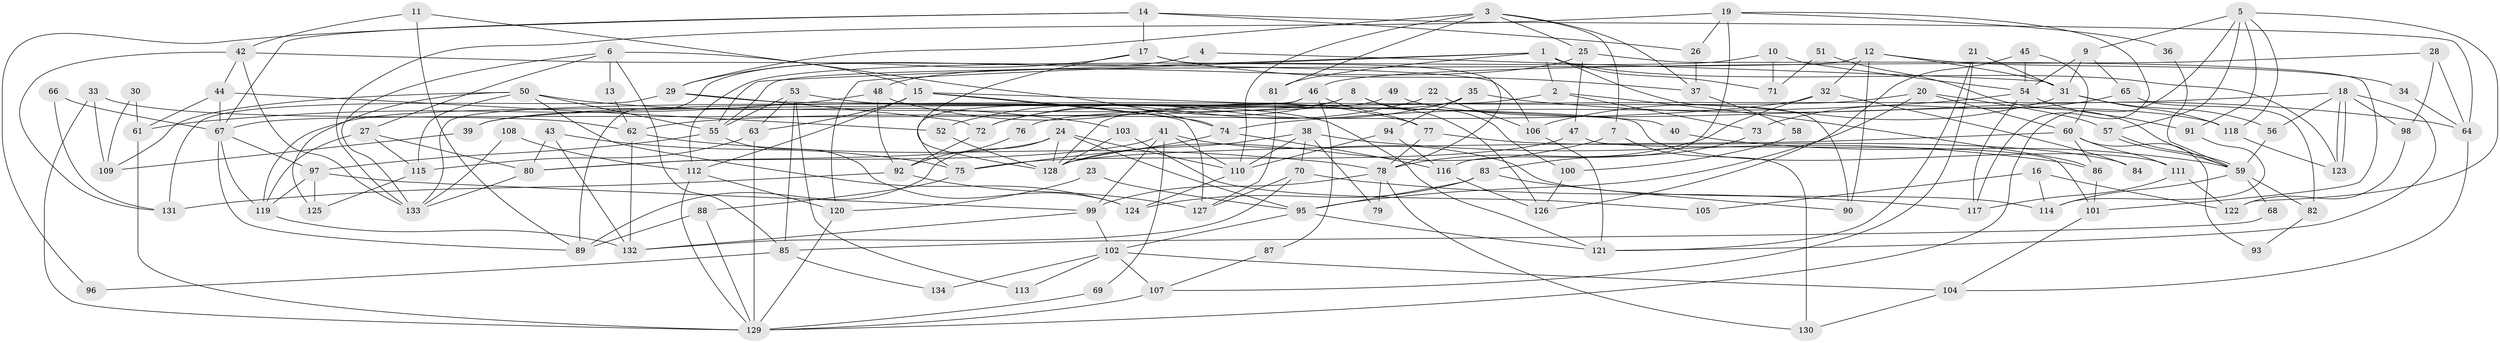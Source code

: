 // coarse degree distribution, {8: 0.045454545454545456, 5: 0.25, 6: 0.13636363636363635, 2: 0.1590909090909091, 9: 0.03409090909090909, 3: 0.10227272727272728, 4: 0.17045454545454544, 10: 0.03409090909090909, 7: 0.06818181818181818}
// Generated by graph-tools (version 1.1) at 2025/24/03/03/25 07:24:00]
// undirected, 134 vertices, 268 edges
graph export_dot {
graph [start="1"]
  node [color=gray90,style=filled];
  1;
  2;
  3;
  4;
  5;
  6;
  7;
  8;
  9;
  10;
  11;
  12;
  13;
  14;
  15;
  16;
  17;
  18;
  19;
  20;
  21;
  22;
  23;
  24;
  25;
  26;
  27;
  28;
  29;
  30;
  31;
  32;
  33;
  34;
  35;
  36;
  37;
  38;
  39;
  40;
  41;
  42;
  43;
  44;
  45;
  46;
  47;
  48;
  49;
  50;
  51;
  52;
  53;
  54;
  55;
  56;
  57;
  58;
  59;
  60;
  61;
  62;
  63;
  64;
  65;
  66;
  67;
  68;
  69;
  70;
  71;
  72;
  73;
  74;
  75;
  76;
  77;
  78;
  79;
  80;
  81;
  82;
  83;
  84;
  85;
  86;
  87;
  88;
  89;
  90;
  91;
  92;
  93;
  94;
  95;
  96;
  97;
  98;
  99;
  100;
  101;
  102;
  103;
  104;
  105;
  106;
  107;
  108;
  109;
  110;
  111;
  112;
  113;
  114;
  115;
  116;
  117;
  118;
  119;
  120;
  121;
  122;
  123;
  124;
  125;
  126;
  127;
  128;
  129;
  130;
  131;
  132;
  133;
  134;
  1 -- 2;
  1 -- 55;
  1 -- 71;
  1 -- 81;
  1 -- 90;
  1 -- 120;
  1 -- 123;
  2 -- 39;
  2 -- 86;
  2 -- 73;
  3 -- 29;
  3 -- 25;
  3 -- 7;
  3 -- 37;
  3 -- 81;
  3 -- 110;
  4 -- 89;
  4 -- 31;
  5 -- 129;
  5 -- 91;
  5 -- 9;
  5 -- 57;
  5 -- 118;
  5 -- 122;
  6 -- 27;
  6 -- 133;
  6 -- 13;
  6 -- 15;
  6 -- 85;
  7 -- 128;
  7 -- 130;
  8 -- 67;
  8 -- 72;
  8 -- 100;
  8 -- 126;
  9 -- 31;
  9 -- 54;
  9 -- 65;
  10 -- 54;
  10 -- 112;
  10 -- 71;
  11 -- 42;
  11 -- 89;
  11 -- 74;
  12 -- 55;
  12 -- 90;
  12 -- 31;
  12 -- 32;
  12 -- 34;
  13 -- 62;
  14 -- 17;
  14 -- 64;
  14 -- 26;
  14 -- 67;
  14 -- 96;
  15 -- 74;
  15 -- 40;
  15 -- 63;
  15 -- 112;
  15 -- 127;
  16 -- 114;
  16 -- 122;
  16 -- 105;
  17 -- 29;
  17 -- 37;
  17 -- 78;
  17 -- 128;
  18 -- 121;
  18 -- 123;
  18 -- 123;
  18 -- 56;
  18 -- 76;
  18 -- 98;
  19 -- 117;
  19 -- 133;
  19 -- 26;
  19 -- 36;
  19 -- 116;
  20 -- 57;
  20 -- 95;
  20 -- 39;
  20 -- 60;
  21 -- 121;
  21 -- 31;
  21 -- 107;
  22 -- 52;
  22 -- 106;
  23 -- 120;
  23 -- 95;
  24 -- 128;
  24 -- 110;
  24 -- 80;
  24 -- 89;
  24 -- 95;
  25 -- 48;
  25 -- 101;
  25 -- 47;
  26 -- 37;
  27 -- 119;
  27 -- 80;
  27 -- 115;
  28 -- 64;
  28 -- 98;
  28 -- 46;
  29 -- 111;
  29 -- 131;
  29 -- 72;
  30 -- 61;
  30 -- 109;
  31 -- 118;
  31 -- 56;
  31 -- 106;
  32 -- 62;
  32 -- 78;
  32 -- 84;
  33 -- 129;
  33 -- 62;
  33 -- 109;
  34 -- 64;
  35 -- 128;
  35 -- 94;
  35 -- 64;
  35 -- 72;
  36 -- 59;
  37 -- 58;
  38 -- 110;
  38 -- 128;
  38 -- 70;
  38 -- 79;
  38 -- 86;
  39 -- 109;
  40 -- 59;
  41 -- 80;
  41 -- 110;
  41 -- 69;
  41 -- 99;
  41 -- 114;
  42 -- 44;
  42 -- 133;
  42 -- 106;
  42 -- 131;
  43 -- 75;
  43 -- 132;
  43 -- 80;
  44 -- 67;
  44 -- 61;
  44 -- 52;
  45 -- 54;
  45 -- 60;
  45 -- 126;
  46 -- 75;
  46 -- 77;
  46 -- 87;
  46 -- 133;
  47 -- 75;
  47 -- 101;
  48 -- 92;
  48 -- 77;
  48 -- 61;
  49 -- 118;
  49 -- 119;
  50 -- 55;
  50 -- 125;
  50 -- 103;
  50 -- 109;
  50 -- 115;
  50 -- 124;
  51 -- 71;
  51 -- 59;
  52 -- 128;
  53 -- 121;
  53 -- 63;
  53 -- 55;
  53 -- 85;
  53 -- 113;
  54 -- 74;
  54 -- 91;
  54 -- 117;
  55 -- 97;
  55 -- 124;
  56 -- 59;
  57 -- 59;
  57 -- 59;
  58 -- 100;
  59 -- 68;
  59 -- 82;
  59 -- 114;
  60 -- 86;
  60 -- 93;
  60 -- 111;
  60 -- 128;
  61 -- 129;
  62 -- 78;
  62 -- 132;
  63 -- 115;
  63 -- 129;
  64 -- 104;
  65 -- 73;
  65 -- 82;
  66 -- 67;
  66 -- 131;
  67 -- 97;
  67 -- 89;
  67 -- 119;
  68 -- 85;
  69 -- 129;
  70 -- 127;
  70 -- 117;
  70 -- 132;
  72 -- 92;
  73 -- 83;
  74 -- 116;
  74 -- 75;
  75 -- 88;
  76 -- 92;
  77 -- 78;
  77 -- 84;
  78 -- 79;
  78 -- 99;
  78 -- 130;
  80 -- 133;
  81 -- 127;
  82 -- 93;
  83 -- 124;
  83 -- 95;
  83 -- 90;
  85 -- 96;
  85 -- 134;
  86 -- 101;
  87 -- 107;
  88 -- 129;
  88 -- 89;
  91 -- 114;
  92 -- 127;
  92 -- 131;
  94 -- 110;
  94 -- 116;
  95 -- 102;
  95 -- 121;
  97 -- 99;
  97 -- 119;
  97 -- 125;
  98 -- 122;
  99 -- 102;
  99 -- 132;
  100 -- 126;
  101 -- 104;
  102 -- 107;
  102 -- 104;
  102 -- 113;
  102 -- 134;
  103 -- 128;
  103 -- 105;
  104 -- 130;
  106 -- 121;
  107 -- 129;
  108 -- 112;
  108 -- 133;
  110 -- 124;
  111 -- 117;
  111 -- 122;
  112 -- 120;
  112 -- 129;
  115 -- 125;
  116 -- 126;
  118 -- 123;
  119 -- 132;
  120 -- 129;
}
